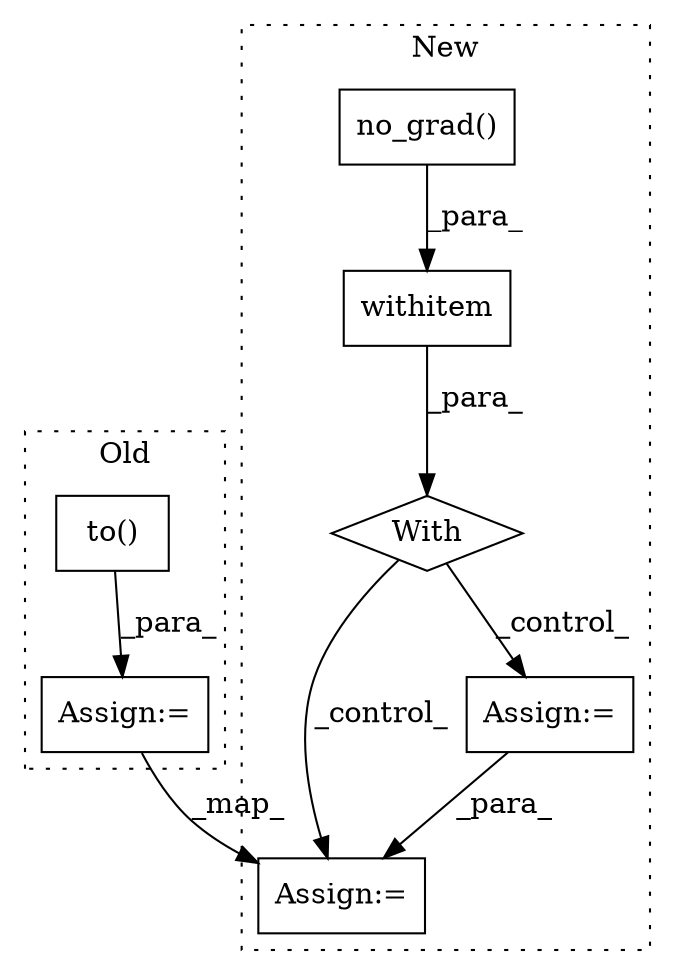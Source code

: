 digraph G {
subgraph cluster0 {
1 [label="to()" a="75" s="3158,3198" l="30,1" shape="box"];
6 [label="Assign:=" a="68" s="3155" l="3" shape="box"];
label = "Old";
style="dotted";
}
subgraph cluster1 {
2 [label="no_grad()" a="75" s="3167" l="15" shape="box"];
3 [label="With" a="39" s="3162,3172" l="5,24" shape="diamond"];
4 [label="withitem" a="49" s="3167" l="5" shape="box"];
5 [label="Assign:=" a="68" s="3955" l="3" shape="box"];
7 [label="Assign:=" a="68" s="3794" l="3" shape="box"];
label = "New";
style="dotted";
}
1 -> 6 [label="_para_"];
2 -> 4 [label="_para_"];
3 -> 5 [label="_control_"];
3 -> 7 [label="_control_"];
4 -> 3 [label="_para_"];
6 -> 5 [label="_map_"];
7 -> 5 [label="_para_"];
}
